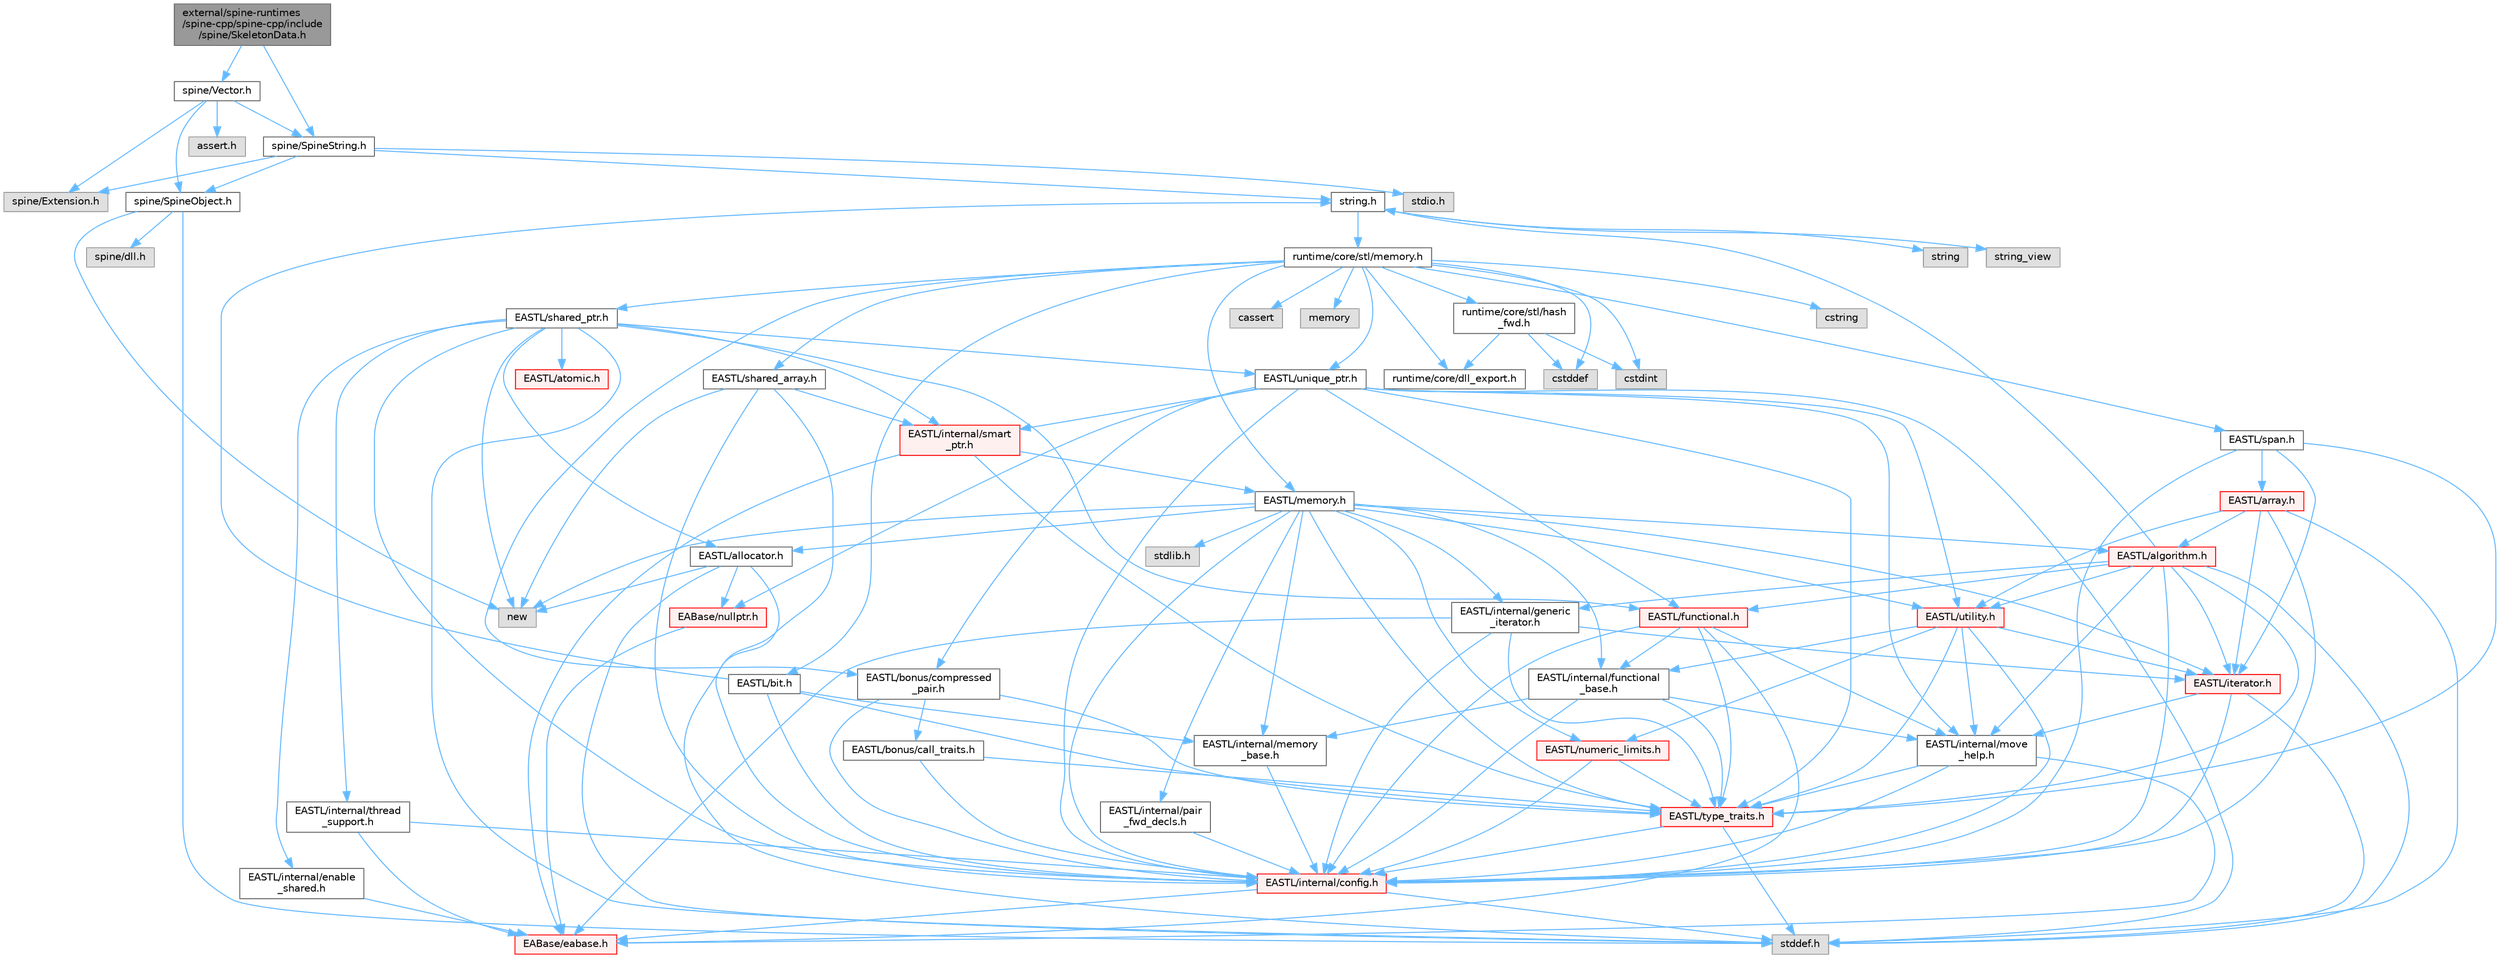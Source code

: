 digraph "external/spine-runtimes/spine-cpp/spine-cpp/include/spine/SkeletonData.h"
{
 // LATEX_PDF_SIZE
  bgcolor="transparent";
  edge [fontname=Helvetica,fontsize=10,labelfontname=Helvetica,labelfontsize=10];
  node [fontname=Helvetica,fontsize=10,shape=box,height=0.2,width=0.4];
  Node1 [id="Node000001",label="external/spine-runtimes\l/spine-cpp/spine-cpp/include\l/spine/SkeletonData.h",height=0.2,width=0.4,color="gray40", fillcolor="grey60", style="filled", fontcolor="black",tooltip=" "];
  Node1 -> Node2 [id="edge1_Node000001_Node000002",color="steelblue1",style="solid",tooltip=" "];
  Node2 [id="Node000002",label="spine/Vector.h",height=0.2,width=0.4,color="grey40", fillcolor="white", style="filled",URL="$external_2spine-runtimes_2spine-cpp_2spine-cpp_2include_2spine_2vector_8h.html",tooltip=" "];
  Node2 -> Node3 [id="edge2_Node000002_Node000003",color="steelblue1",style="solid",tooltip=" "];
  Node3 [id="Node000003",label="spine/Extension.h",height=0.2,width=0.4,color="grey60", fillcolor="#E0E0E0", style="filled",tooltip=" "];
  Node2 -> Node4 [id="edge3_Node000002_Node000004",color="steelblue1",style="solid",tooltip=" "];
  Node4 [id="Node000004",label="spine/SpineObject.h",height=0.2,width=0.4,color="grey40", fillcolor="white", style="filled",URL="$_spine_object_8h.html",tooltip=" "];
  Node4 -> Node5 [id="edge4_Node000004_Node000005",color="steelblue1",style="solid",tooltip=" "];
  Node5 [id="Node000005",label="new",height=0.2,width=0.4,color="grey60", fillcolor="#E0E0E0", style="filled",tooltip=" "];
  Node4 -> Node6 [id="edge5_Node000004_Node000006",color="steelblue1",style="solid",tooltip=" "];
  Node6 [id="Node000006",label="stddef.h",height=0.2,width=0.4,color="grey60", fillcolor="#E0E0E0", style="filled",tooltip=" "];
  Node4 -> Node7 [id="edge6_Node000004_Node000007",color="steelblue1",style="solid",tooltip=" "];
  Node7 [id="Node000007",label="spine/dll.h",height=0.2,width=0.4,color="grey60", fillcolor="#E0E0E0", style="filled",tooltip=" "];
  Node2 -> Node8 [id="edge7_Node000002_Node000008",color="steelblue1",style="solid",tooltip=" "];
  Node8 [id="Node000008",label="spine/SpineString.h",height=0.2,width=0.4,color="grey40", fillcolor="white", style="filled",URL="$_spine_string_8h.html",tooltip=" "];
  Node8 -> Node4 [id="edge8_Node000008_Node000004",color="steelblue1",style="solid",tooltip=" "];
  Node8 -> Node3 [id="edge9_Node000008_Node000003",color="steelblue1",style="solid",tooltip=" "];
  Node8 -> Node9 [id="edge10_Node000008_Node000009",color="steelblue1",style="solid",tooltip=" "];
  Node9 [id="Node000009",label="string.h",height=0.2,width=0.4,color="grey40", fillcolor="white", style="filled",URL="$string_8h.html",tooltip=" "];
  Node9 -> Node10 [id="edge11_Node000009_Node000010",color="steelblue1",style="solid",tooltip=" "];
  Node10 [id="Node000010",label="string",height=0.2,width=0.4,color="grey60", fillcolor="#E0E0E0", style="filled",tooltip=" "];
  Node9 -> Node11 [id="edge12_Node000009_Node000011",color="steelblue1",style="solid",tooltip=" "];
  Node11 [id="Node000011",label="string_view",height=0.2,width=0.4,color="grey60", fillcolor="#E0E0E0", style="filled",tooltip=" "];
  Node9 -> Node12 [id="edge13_Node000009_Node000012",color="steelblue1",style="solid",tooltip=" "];
  Node12 [id="Node000012",label="runtime/core/stl/memory.h",height=0.2,width=0.4,color="grey40", fillcolor="white", style="filled",URL="$runtime_2core_2stl_2memory_8h.html",tooltip=" "];
  Node12 -> Node13 [id="edge14_Node000012_Node000013",color="steelblue1",style="solid",tooltip=" "];
  Node13 [id="Node000013",label="cstddef",height=0.2,width=0.4,color="grey60", fillcolor="#E0E0E0", style="filled",tooltip=" "];
  Node12 -> Node14 [id="edge15_Node000012_Node000014",color="steelblue1",style="solid",tooltip=" "];
  Node14 [id="Node000014",label="cstdint",height=0.2,width=0.4,color="grey60", fillcolor="#E0E0E0", style="filled",tooltip=" "];
  Node12 -> Node15 [id="edge16_Node000012_Node000015",color="steelblue1",style="solid",tooltip=" "];
  Node15 [id="Node000015",label="cassert",height=0.2,width=0.4,color="grey60", fillcolor="#E0E0E0", style="filled",tooltip=" "];
  Node12 -> Node16 [id="edge17_Node000012_Node000016",color="steelblue1",style="solid",tooltip=" "];
  Node16 [id="Node000016",label="memory",height=0.2,width=0.4,color="grey60", fillcolor="#E0E0E0", style="filled",tooltip=" "];
  Node12 -> Node17 [id="edge18_Node000012_Node000017",color="steelblue1",style="solid",tooltip=" "];
  Node17 [id="Node000017",label="cstring",height=0.2,width=0.4,color="grey60", fillcolor="#E0E0E0", style="filled",tooltip=" "];
  Node12 -> Node18 [id="edge19_Node000012_Node000018",color="steelblue1",style="solid",tooltip=" "];
  Node18 [id="Node000018",label="EASTL/bit.h",height=0.2,width=0.4,color="grey40", fillcolor="white", style="filled",URL="$bit_8h.html",tooltip=" "];
  Node18 -> Node19 [id="edge20_Node000018_Node000019",color="steelblue1",style="solid",tooltip=" "];
  Node19 [id="Node000019",label="EASTL/internal/config.h",height=0.2,width=0.4,color="red", fillcolor="#FFF0F0", style="filled",URL="$runtime_2_e_a_s_t_l_2include_2_e_a_s_t_l_2internal_2config_8h.html",tooltip=" "];
  Node19 -> Node20 [id="edge21_Node000019_Node000020",color="steelblue1",style="solid",tooltip=" "];
  Node20 [id="Node000020",label="EABase/eabase.h",height=0.2,width=0.4,color="red", fillcolor="#FFF0F0", style="filled",URL="$eabase_8h.html",tooltip=" "];
  Node19 -> Node6 [id="edge22_Node000019_Node000006",color="steelblue1",style="solid",tooltip=" "];
  Node18 -> Node27 [id="edge23_Node000018_Node000027",color="steelblue1",style="solid",tooltip=" "];
  Node27 [id="Node000027",label="EASTL/internal/memory\l_base.h",height=0.2,width=0.4,color="grey40", fillcolor="white", style="filled",URL="$memory__base_8h.html",tooltip=" "];
  Node27 -> Node19 [id="edge24_Node000027_Node000019",color="steelblue1",style="solid",tooltip=" "];
  Node18 -> Node28 [id="edge25_Node000018_Node000028",color="steelblue1",style="solid",tooltip=" "];
  Node28 [id="Node000028",label="EASTL/type_traits.h",height=0.2,width=0.4,color="red", fillcolor="#FFF0F0", style="filled",URL="$_e_a_s_t_l_2include_2_e_a_s_t_l_2type__traits_8h.html",tooltip=" "];
  Node28 -> Node19 [id="edge26_Node000028_Node000019",color="steelblue1",style="solid",tooltip=" "];
  Node28 -> Node6 [id="edge27_Node000028_Node000006",color="steelblue1",style="solid",tooltip=" "];
  Node18 -> Node9 [id="edge28_Node000018_Node000009",color="steelblue1",style="solid",tooltip=" "];
  Node12 -> Node38 [id="edge29_Node000012_Node000038",color="steelblue1",style="solid",tooltip=" "];
  Node38 [id="Node000038",label="EASTL/memory.h",height=0.2,width=0.4,color="grey40", fillcolor="white", style="filled",URL="$runtime_2_e_a_s_t_l_2include_2_e_a_s_t_l_2memory_8h.html",tooltip=" "];
  Node38 -> Node19 [id="edge30_Node000038_Node000019",color="steelblue1",style="solid",tooltip=" "];
  Node38 -> Node27 [id="edge31_Node000038_Node000027",color="steelblue1",style="solid",tooltip=" "];
  Node38 -> Node39 [id="edge32_Node000038_Node000039",color="steelblue1",style="solid",tooltip=" "];
  Node39 [id="Node000039",label="EASTL/internal/generic\l_iterator.h",height=0.2,width=0.4,color="grey40", fillcolor="white", style="filled",URL="$generic__iterator_8h.html",tooltip=" "];
  Node39 -> Node20 [id="edge33_Node000039_Node000020",color="steelblue1",style="solid",tooltip=" "];
  Node39 -> Node19 [id="edge34_Node000039_Node000019",color="steelblue1",style="solid",tooltip=" "];
  Node39 -> Node40 [id="edge35_Node000039_Node000040",color="steelblue1",style="solid",tooltip=" "];
  Node40 [id="Node000040",label="EASTL/iterator.h",height=0.2,width=0.4,color="red", fillcolor="#FFF0F0", style="filled",URL="$_e_a_s_t_l_2include_2_e_a_s_t_l_2iterator_8h.html",tooltip=" "];
  Node40 -> Node19 [id="edge36_Node000040_Node000019",color="steelblue1",style="solid",tooltip=" "];
  Node40 -> Node41 [id="edge37_Node000040_Node000041",color="steelblue1",style="solid",tooltip=" "];
  Node41 [id="Node000041",label="EASTL/internal/move\l_help.h",height=0.2,width=0.4,color="grey40", fillcolor="white", style="filled",URL="$move__help_8h.html",tooltip=" "];
  Node41 -> Node20 [id="edge38_Node000041_Node000020",color="steelblue1",style="solid",tooltip=" "];
  Node41 -> Node19 [id="edge39_Node000041_Node000019",color="steelblue1",style="solid",tooltip=" "];
  Node41 -> Node28 [id="edge40_Node000041_Node000028",color="steelblue1",style="solid",tooltip=" "];
  Node40 -> Node6 [id="edge41_Node000040_Node000006",color="steelblue1",style="solid",tooltip=" "];
  Node39 -> Node28 [id="edge42_Node000039_Node000028",color="steelblue1",style="solid",tooltip=" "];
  Node38 -> Node43 [id="edge43_Node000038_Node000043",color="steelblue1",style="solid",tooltip=" "];
  Node43 [id="Node000043",label="EASTL/internal/pair\l_fwd_decls.h",height=0.2,width=0.4,color="grey40", fillcolor="white", style="filled",URL="$pair__fwd__decls_8h.html",tooltip=" "];
  Node43 -> Node19 [id="edge44_Node000043_Node000019",color="steelblue1",style="solid",tooltip=" "];
  Node38 -> Node44 [id="edge45_Node000038_Node000044",color="steelblue1",style="solid",tooltip=" "];
  Node44 [id="Node000044",label="EASTL/internal/functional\l_base.h",height=0.2,width=0.4,color="grey40", fillcolor="white", style="filled",URL="$functional__base_8h.html",tooltip=" "];
  Node44 -> Node19 [id="edge46_Node000044_Node000019",color="steelblue1",style="solid",tooltip=" "];
  Node44 -> Node27 [id="edge47_Node000044_Node000027",color="steelblue1",style="solid",tooltip=" "];
  Node44 -> Node41 [id="edge48_Node000044_Node000041",color="steelblue1",style="solid",tooltip=" "];
  Node44 -> Node28 [id="edge49_Node000044_Node000028",color="steelblue1",style="solid",tooltip=" "];
  Node38 -> Node45 [id="edge50_Node000038_Node000045",color="steelblue1",style="solid",tooltip=" "];
  Node45 [id="Node000045",label="EASTL/algorithm.h",height=0.2,width=0.4,color="red", fillcolor="#FFF0F0", style="filled",URL="$_e_a_s_t_l_2include_2_e_a_s_t_l_2algorithm_8h.html",tooltip=" "];
  Node45 -> Node19 [id="edge51_Node000045_Node000019",color="steelblue1",style="solid",tooltip=" "];
  Node45 -> Node28 [id="edge52_Node000045_Node000028",color="steelblue1",style="solid",tooltip=" "];
  Node45 -> Node41 [id="edge53_Node000045_Node000041",color="steelblue1",style="solid",tooltip=" "];
  Node45 -> Node40 [id="edge54_Node000045_Node000040",color="steelblue1",style="solid",tooltip=" "];
  Node45 -> Node48 [id="edge55_Node000045_Node000048",color="steelblue1",style="solid",tooltip=" "];
  Node48 [id="Node000048",label="EASTL/functional.h",height=0.2,width=0.4,color="red", fillcolor="#FFF0F0", style="filled",URL="$_e_a_s_t_l_2include_2_e_a_s_t_l_2functional_8h.html",tooltip=" "];
  Node48 -> Node20 [id="edge56_Node000048_Node000020",color="steelblue1",style="solid",tooltip=" "];
  Node48 -> Node19 [id="edge57_Node000048_Node000019",color="steelblue1",style="solid",tooltip=" "];
  Node48 -> Node41 [id="edge58_Node000048_Node000041",color="steelblue1",style="solid",tooltip=" "];
  Node48 -> Node28 [id="edge59_Node000048_Node000028",color="steelblue1",style="solid",tooltip=" "];
  Node48 -> Node44 [id="edge60_Node000048_Node000044",color="steelblue1",style="solid",tooltip=" "];
  Node45 -> Node54 [id="edge61_Node000045_Node000054",color="steelblue1",style="solid",tooltip=" "];
  Node54 [id="Node000054",label="EASTL/utility.h",height=0.2,width=0.4,color="red", fillcolor="#FFF0F0", style="filled",URL="$runtime_2_e_a_s_t_l_2include_2_e_a_s_t_l_2utility_8h.html",tooltip=" "];
  Node54 -> Node19 [id="edge62_Node000054_Node000019",color="steelblue1",style="solid",tooltip=" "];
  Node54 -> Node28 [id="edge63_Node000054_Node000028",color="steelblue1",style="solid",tooltip=" "];
  Node54 -> Node40 [id="edge64_Node000054_Node000040",color="steelblue1",style="solid",tooltip=" "];
  Node54 -> Node55 [id="edge65_Node000054_Node000055",color="steelblue1",style="solid",tooltip=" "];
  Node55 [id="Node000055",label="EASTL/numeric_limits.h",height=0.2,width=0.4,color="red", fillcolor="#FFF0F0", style="filled",URL="$numeric__limits_8h.html",tooltip=" "];
  Node55 -> Node19 [id="edge66_Node000055_Node000019",color="steelblue1",style="solid",tooltip=" "];
  Node55 -> Node28 [id="edge67_Node000055_Node000028",color="steelblue1",style="solid",tooltip=" "];
  Node54 -> Node44 [id="edge68_Node000054_Node000044",color="steelblue1",style="solid",tooltip=" "];
  Node54 -> Node41 [id="edge69_Node000054_Node000041",color="steelblue1",style="solid",tooltip=" "];
  Node45 -> Node39 [id="edge70_Node000045_Node000039",color="steelblue1",style="solid",tooltip=" "];
  Node45 -> Node6 [id="edge71_Node000045_Node000006",color="steelblue1",style="solid",tooltip=" "];
  Node45 -> Node9 [id="edge72_Node000045_Node000009",color="steelblue1",style="solid",tooltip=" "];
  Node38 -> Node28 [id="edge73_Node000038_Node000028",color="steelblue1",style="solid",tooltip=" "];
  Node38 -> Node52 [id="edge74_Node000038_Node000052",color="steelblue1",style="solid",tooltip=" "];
  Node52 [id="Node000052",label="EASTL/allocator.h",height=0.2,width=0.4,color="grey40", fillcolor="white", style="filled",URL="$runtime_2_e_a_s_t_l_2include_2_e_a_s_t_l_2allocator_8h.html",tooltip=" "];
  Node52 -> Node19 [id="edge75_Node000052_Node000019",color="steelblue1",style="solid",tooltip=" "];
  Node52 -> Node30 [id="edge76_Node000052_Node000030",color="steelblue1",style="solid",tooltip=" "];
  Node30 [id="Node000030",label="EABase/nullptr.h",height=0.2,width=0.4,color="red", fillcolor="#FFF0F0", style="filled",URL="$nullptr_8h.html",tooltip=" "];
  Node30 -> Node20 [id="edge77_Node000030_Node000020",color="steelblue1",style="solid",tooltip=" "];
  Node52 -> Node6 [id="edge78_Node000052_Node000006",color="steelblue1",style="solid",tooltip=" "];
  Node52 -> Node5 [id="edge79_Node000052_Node000005",color="steelblue1",style="solid",tooltip=" "];
  Node38 -> Node40 [id="edge80_Node000038_Node000040",color="steelblue1",style="solid",tooltip=" "];
  Node38 -> Node54 [id="edge81_Node000038_Node000054",color="steelblue1",style="solid",tooltip=" "];
  Node38 -> Node55 [id="edge82_Node000038_Node000055",color="steelblue1",style="solid",tooltip=" "];
  Node38 -> Node64 [id="edge83_Node000038_Node000064",color="steelblue1",style="solid",tooltip=" "];
  Node64 [id="Node000064",label="stdlib.h",height=0.2,width=0.4,color="grey60", fillcolor="#E0E0E0", style="filled",tooltip=" "];
  Node38 -> Node5 [id="edge84_Node000038_Node000005",color="steelblue1",style="solid",tooltip=" "];
  Node12 -> Node65 [id="edge85_Node000012_Node000065",color="steelblue1",style="solid",tooltip=" "];
  Node65 [id="Node000065",label="EASTL/shared_array.h",height=0.2,width=0.4,color="grey40", fillcolor="white", style="filled",URL="$shared__array_8h.html",tooltip=" "];
  Node65 -> Node19 [id="edge86_Node000065_Node000019",color="steelblue1",style="solid",tooltip=" "];
  Node65 -> Node66 [id="edge87_Node000065_Node000066",color="steelblue1",style="solid",tooltip=" "];
  Node66 [id="Node000066",label="EASTL/internal/smart\l_ptr.h",height=0.2,width=0.4,color="red", fillcolor="#FFF0F0", style="filled",URL="$smart__ptr_8h.html",tooltip=" "];
  Node66 -> Node20 [id="edge88_Node000066_Node000020",color="steelblue1",style="solid",tooltip=" "];
  Node66 -> Node38 [id="edge89_Node000066_Node000038",color="steelblue1",style="solid",tooltip=" "];
  Node66 -> Node28 [id="edge90_Node000066_Node000028",color="steelblue1",style="solid",tooltip=" "];
  Node65 -> Node5 [id="edge91_Node000065_Node000005",color="steelblue1",style="solid",tooltip=" "];
  Node65 -> Node6 [id="edge92_Node000065_Node000006",color="steelblue1",style="solid",tooltip=" "];
  Node12 -> Node68 [id="edge93_Node000012_Node000068",color="steelblue1",style="solid",tooltip=" "];
  Node68 [id="Node000068",label="EASTL/unique_ptr.h",height=0.2,width=0.4,color="grey40", fillcolor="white", style="filled",URL="$unique__ptr_8h.html",tooltip=" "];
  Node68 -> Node30 [id="edge94_Node000068_Node000030",color="steelblue1",style="solid",tooltip=" "];
  Node68 -> Node69 [id="edge95_Node000068_Node000069",color="steelblue1",style="solid",tooltip=" "];
  Node69 [id="Node000069",label="EASTL/bonus/compressed\l_pair.h",height=0.2,width=0.4,color="grey40", fillcolor="white", style="filled",URL="$compressed__pair_8h.html",tooltip=" "];
  Node69 -> Node19 [id="edge96_Node000069_Node000019",color="steelblue1",style="solid",tooltip=" "];
  Node69 -> Node28 [id="edge97_Node000069_Node000028",color="steelblue1",style="solid",tooltip=" "];
  Node69 -> Node70 [id="edge98_Node000069_Node000070",color="steelblue1",style="solid",tooltip=" "];
  Node70 [id="Node000070",label="EASTL/bonus/call_traits.h",height=0.2,width=0.4,color="grey40", fillcolor="white", style="filled",URL="$call__traits_8h.html",tooltip=" "];
  Node70 -> Node19 [id="edge99_Node000070_Node000019",color="steelblue1",style="solid",tooltip=" "];
  Node70 -> Node28 [id="edge100_Node000070_Node000028",color="steelblue1",style="solid",tooltip=" "];
  Node68 -> Node48 [id="edge101_Node000068_Node000048",color="steelblue1",style="solid",tooltip=" "];
  Node68 -> Node19 [id="edge102_Node000068_Node000019",color="steelblue1",style="solid",tooltip=" "];
  Node68 -> Node41 [id="edge103_Node000068_Node000041",color="steelblue1",style="solid",tooltip=" "];
  Node68 -> Node66 [id="edge104_Node000068_Node000066",color="steelblue1",style="solid",tooltip=" "];
  Node68 -> Node28 [id="edge105_Node000068_Node000028",color="steelblue1",style="solid",tooltip=" "];
  Node68 -> Node54 [id="edge106_Node000068_Node000054",color="steelblue1",style="solid",tooltip=" "];
  Node68 -> Node6 [id="edge107_Node000068_Node000006",color="steelblue1",style="solid",tooltip=" "];
  Node12 -> Node71 [id="edge108_Node000012_Node000071",color="steelblue1",style="solid",tooltip=" "];
  Node71 [id="Node000071",label="EASTL/shared_ptr.h",height=0.2,width=0.4,color="grey40", fillcolor="white", style="filled",URL="$shared__ptr_8h.html",tooltip=" "];
  Node71 -> Node19 [id="edge109_Node000071_Node000019",color="steelblue1",style="solid",tooltip=" "];
  Node71 -> Node66 [id="edge110_Node000071_Node000066",color="steelblue1",style="solid",tooltip=" "];
  Node71 -> Node72 [id="edge111_Node000071_Node000072",color="steelblue1",style="solid",tooltip=" "];
  Node72 [id="Node000072",label="EASTL/internal/thread\l_support.h",height=0.2,width=0.4,color="grey40", fillcolor="white", style="filled",URL="$thread__support_8h.html",tooltip=" "];
  Node72 -> Node20 [id="edge112_Node000072_Node000020",color="steelblue1",style="solid",tooltip=" "];
  Node72 -> Node19 [id="edge113_Node000072_Node000019",color="steelblue1",style="solid",tooltip=" "];
  Node71 -> Node68 [id="edge114_Node000071_Node000068",color="steelblue1",style="solid",tooltip=" "];
  Node71 -> Node48 [id="edge115_Node000071_Node000048",color="steelblue1",style="solid",tooltip=" "];
  Node71 -> Node52 [id="edge116_Node000071_Node000052",color="steelblue1",style="solid",tooltip=" "];
  Node71 -> Node73 [id="edge117_Node000071_Node000073",color="steelblue1",style="solid",tooltip=" "];
  Node73 [id="Node000073",label="EASTL/atomic.h",height=0.2,width=0.4,color="red", fillcolor="#FFF0F0", style="filled",URL="$runtime_2_e_a_s_t_l_2include_2_e_a_s_t_l_2atomic_8h.html",tooltip=" "];
  Node71 -> Node5 [id="edge118_Node000071_Node000005",color="steelblue1",style="solid",tooltip=" "];
  Node71 -> Node6 [id="edge119_Node000071_Node000006",color="steelblue1",style="solid",tooltip=" "];
  Node71 -> Node150 [id="edge120_Node000071_Node000150",color="steelblue1",style="solid",tooltip=" "];
  Node150 [id="Node000150",label="EASTL/internal/enable\l_shared.h",height=0.2,width=0.4,color="grey40", fillcolor="white", style="filled",URL="$enable__shared_8h.html",tooltip=" "];
  Node150 -> Node20 [id="edge121_Node000150_Node000020",color="steelblue1",style="solid",tooltip=" "];
  Node12 -> Node151 [id="edge122_Node000012_Node000151",color="steelblue1",style="solid",tooltip=" "];
  Node151 [id="Node000151",label="EASTL/span.h",height=0.2,width=0.4,color="grey40", fillcolor="white", style="filled",URL="$span_8h.html",tooltip=" "];
  Node151 -> Node19 [id="edge123_Node000151_Node000019",color="steelblue1",style="solid",tooltip=" "];
  Node151 -> Node28 [id="edge124_Node000151_Node000028",color="steelblue1",style="solid",tooltip=" "];
  Node151 -> Node40 [id="edge125_Node000151_Node000040",color="steelblue1",style="solid",tooltip=" "];
  Node151 -> Node152 [id="edge126_Node000151_Node000152",color="steelblue1",style="solid",tooltip=" "];
  Node152 [id="Node000152",label="EASTL/array.h",height=0.2,width=0.4,color="red", fillcolor="#FFF0F0", style="filled",URL="$runtime_2_e_a_s_t_l_2include_2_e_a_s_t_l_2array_8h.html",tooltip=" "];
  Node152 -> Node19 [id="edge127_Node000152_Node000019",color="steelblue1",style="solid",tooltip=" "];
  Node152 -> Node40 [id="edge128_Node000152_Node000040",color="steelblue1",style="solid",tooltip=" "];
  Node152 -> Node45 [id="edge129_Node000152_Node000045",color="steelblue1",style="solid",tooltip=" "];
  Node152 -> Node54 [id="edge130_Node000152_Node000054",color="steelblue1",style="solid",tooltip=" "];
  Node152 -> Node6 [id="edge131_Node000152_Node000006",color="steelblue1",style="solid",tooltip=" "];
  Node12 -> Node69 [id="edge132_Node000012_Node000069",color="steelblue1",style="solid",tooltip=" "];
  Node12 -> Node154 [id="edge133_Node000012_Node000154",color="steelblue1",style="solid",tooltip=" "];
  Node154 [id="Node000154",label="runtime/core/dll_export.h",height=0.2,width=0.4,color="grey40", fillcolor="white", style="filled",URL="$dll__export_8h.html",tooltip=" "];
  Node12 -> Node155 [id="edge134_Node000012_Node000155",color="steelblue1",style="solid",tooltip=" "];
  Node155 [id="Node000155",label="runtime/core/stl/hash\l_fwd.h",height=0.2,width=0.4,color="grey40", fillcolor="white", style="filled",URL="$hash__fwd_8h.html",tooltip=" "];
  Node155 -> Node13 [id="edge135_Node000155_Node000013",color="steelblue1",style="solid",tooltip=" "];
  Node155 -> Node14 [id="edge136_Node000155_Node000014",color="steelblue1",style="solid",tooltip=" "];
  Node155 -> Node154 [id="edge137_Node000155_Node000154",color="steelblue1",style="solid",tooltip=" "];
  Node8 -> Node156 [id="edge138_Node000008_Node000156",color="steelblue1",style="solid",tooltip=" "];
  Node156 [id="Node000156",label="stdio.h",height=0.2,width=0.4,color="grey60", fillcolor="#E0E0E0", style="filled",tooltip=" "];
  Node2 -> Node157 [id="edge139_Node000002_Node000157",color="steelblue1",style="solid",tooltip=" "];
  Node157 [id="Node000157",label="assert.h",height=0.2,width=0.4,color="grey60", fillcolor="#E0E0E0", style="filled",tooltip=" "];
  Node1 -> Node8 [id="edge140_Node000001_Node000008",color="steelblue1",style="solid",tooltip=" "];
}
